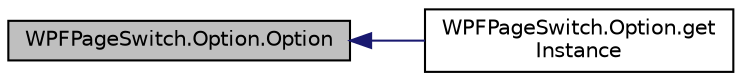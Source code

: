 digraph "WPFPageSwitch.Option.Option"
{
  edge [fontname="Helvetica",fontsize="10",labelfontname="Helvetica",labelfontsize="10"];
  node [fontname="Helvetica",fontsize="10",shape=record];
  rankdir="LR";
  Node1 [label="WPFPageSwitch.Option.Option",height=0.2,width=0.4,color="black", fillcolor="grey75", style="filled" fontcolor="black"];
  Node1 -> Node2 [dir="back",color="midnightblue",fontsize="10",style="solid",fontname="Helvetica"];
  Node2 [label="WPFPageSwitch.Option.get\lInstance",height=0.2,width=0.4,color="black", fillcolor="white", style="filled",URL="$de/db6/class_w_p_f_page_switch_1_1_option.html#ac468a2f3469807420d2aba6ac0d38954",tooltip="Recupere une instance de la classe d&#39;option (singleton) "];
}

